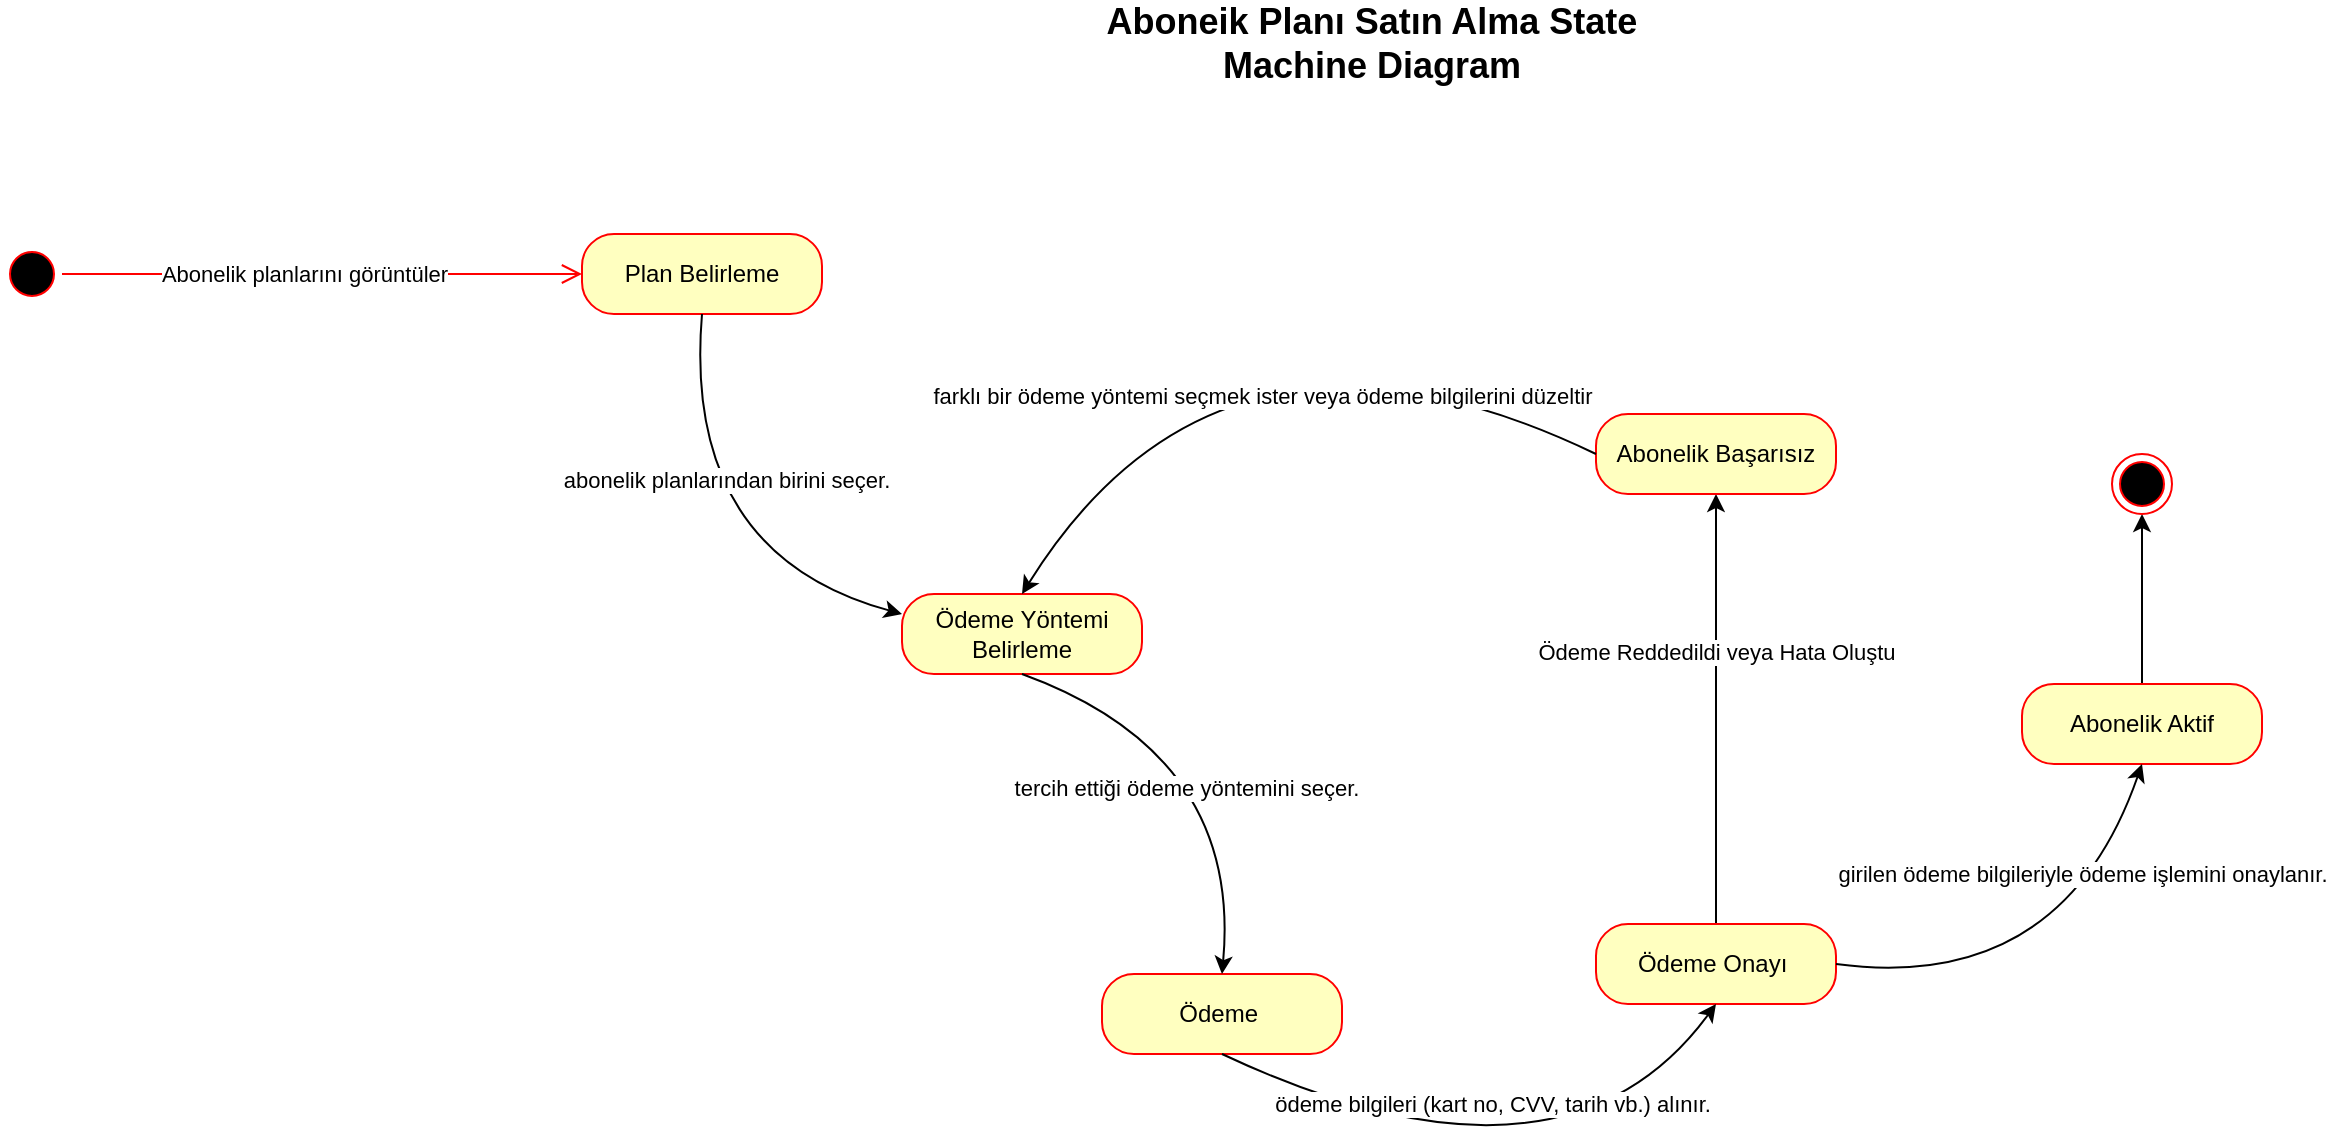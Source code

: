 <mxfile version="26.2.2">
  <diagram name="Sayfa -1" id="_kRlSTGcgVi5rTK9JoXG">
    <mxGraphModel dx="1187" dy="669" grid="1" gridSize="10" guides="1" tooltips="1" connect="1" arrows="1" fold="1" page="1" pageScale="1" pageWidth="827" pageHeight="1169" math="0" shadow="0">
      <root>
        <mxCell id="0" />
        <mxCell id="1" parent="0" />
        <mxCell id="7iA-BACRxzBohfkJGhsl-2" value="Plan Belirleme" style="rounded=1;whiteSpace=wrap;html=1;arcSize=40;fontColor=#000000;fillColor=#ffffc0;strokeColor=#ff0000;" parent="1" vertex="1">
          <mxGeometry x="320" y="340" width="120" height="40" as="geometry" />
        </mxCell>
        <mxCell id="7iA-BACRxzBohfkJGhsl-4" value="" style="ellipse;html=1;shape=startState;fillColor=#000000;strokeColor=#ff0000;" parent="1" vertex="1">
          <mxGeometry x="30" y="345" width="30" height="30" as="geometry" />
        </mxCell>
        <mxCell id="7iA-BACRxzBohfkJGhsl-5" value="" style="edgeStyle=orthogonalEdgeStyle;html=1;verticalAlign=bottom;endArrow=open;endSize=8;strokeColor=#ff0000;rounded=0;entryX=0;entryY=0.5;entryDx=0;entryDy=0;" parent="1" source="7iA-BACRxzBohfkJGhsl-4" target="7iA-BACRxzBohfkJGhsl-2" edge="1">
          <mxGeometry relative="1" as="geometry">
            <mxPoint x="155" y="410" as="targetPoint" />
          </mxGeometry>
        </mxCell>
        <mxCell id="7iA-BACRxzBohfkJGhsl-6" value="Abonelik planlarını görüntüler" style="edgeLabel;html=1;align=center;verticalAlign=middle;resizable=0;points=[];" parent="7iA-BACRxzBohfkJGhsl-5" vertex="1" connectable="0">
          <mxGeometry x="-0.544" y="2" relative="1" as="geometry">
            <mxPoint x="61" y="2" as="offset" />
          </mxGeometry>
        </mxCell>
        <mxCell id="7iA-BACRxzBohfkJGhsl-7" value="Ödeme Yöntemi Belirleme" style="rounded=1;whiteSpace=wrap;html=1;arcSize=40;fontColor=#000000;fillColor=#ffffc0;strokeColor=#ff0000;" parent="1" vertex="1">
          <mxGeometry x="480" y="520" width="120" height="40" as="geometry" />
        </mxCell>
        <mxCell id="7iA-BACRxzBohfkJGhsl-9" value="Ödeme&amp;nbsp;" style="rounded=1;whiteSpace=wrap;html=1;arcSize=40;fontColor=#000000;fillColor=#ffffc0;strokeColor=#ff0000;" parent="1" vertex="1">
          <mxGeometry x="580" y="710" width="120" height="40" as="geometry" />
        </mxCell>
        <mxCell id="7iA-BACRxzBohfkJGhsl-40" style="edgeStyle=orthogonalEdgeStyle;rounded=0;orthogonalLoop=1;jettySize=auto;html=1;entryX=0.5;entryY=1;entryDx=0;entryDy=0;" parent="1" source="7iA-BACRxzBohfkJGhsl-11" target="7iA-BACRxzBohfkJGhsl-14" edge="1">
          <mxGeometry relative="1" as="geometry" />
        </mxCell>
        <mxCell id="7iA-BACRxzBohfkJGhsl-41" value="&lt;div&gt;Ödeme Reddedildi veya Hata Oluştu&lt;/div&gt;" style="edgeLabel;html=1;align=center;verticalAlign=middle;resizable=0;points=[];" parent="7iA-BACRxzBohfkJGhsl-40" vertex="1" connectable="0">
          <mxGeometry x="0.272" relative="1" as="geometry">
            <mxPoint as="offset" />
          </mxGeometry>
        </mxCell>
        <mxCell id="7iA-BACRxzBohfkJGhsl-11" value="Ödeme Onayı&amp;nbsp;" style="rounded=1;whiteSpace=wrap;html=1;arcSize=40;fontColor=#000000;fillColor=#ffffc0;strokeColor=#ff0000;" parent="1" vertex="1">
          <mxGeometry x="827" y="685" width="120" height="40" as="geometry" />
        </mxCell>
        <mxCell id="7iA-BACRxzBohfkJGhsl-35" style="edgeStyle=orthogonalEdgeStyle;rounded=0;orthogonalLoop=1;jettySize=auto;html=1;" parent="1" source="7iA-BACRxzBohfkJGhsl-13" edge="1">
          <mxGeometry relative="1" as="geometry">
            <mxPoint x="1100" y="480" as="targetPoint" />
          </mxGeometry>
        </mxCell>
        <mxCell id="7iA-BACRxzBohfkJGhsl-13" value="Abonelik Aktif" style="rounded=1;whiteSpace=wrap;html=1;arcSize=40;fontColor=#000000;fillColor=#ffffc0;strokeColor=#ff0000;" parent="1" vertex="1">
          <mxGeometry x="1040" y="565" width="120" height="40" as="geometry" />
        </mxCell>
        <mxCell id="7iA-BACRxzBohfkJGhsl-14" value="Abonelik Başarısız" style="rounded=1;whiteSpace=wrap;html=1;arcSize=40;fontColor=#000000;fillColor=#ffffc0;strokeColor=#ff0000;" parent="1" vertex="1">
          <mxGeometry x="827" y="430" width="120" height="40" as="geometry" />
        </mxCell>
        <mxCell id="7iA-BACRxzBohfkJGhsl-18" value="" style="ellipse;html=1;shape=endState;fillColor=#000000;strokeColor=#ff0000;" parent="1" vertex="1">
          <mxGeometry x="1085" y="450" width="30" height="30" as="geometry" />
        </mxCell>
        <mxCell id="7iA-BACRxzBohfkJGhsl-23" value="" style="curved=1;endArrow=classic;html=1;rounded=0;exitX=0.5;exitY=1;exitDx=0;exitDy=0;entryX=0;entryY=0.25;entryDx=0;entryDy=0;" parent="1" source="7iA-BACRxzBohfkJGhsl-2" target="7iA-BACRxzBohfkJGhsl-7" edge="1">
          <mxGeometry width="50" height="50" relative="1" as="geometry">
            <mxPoint x="455" y="430" as="sourcePoint" />
            <mxPoint x="505" y="380" as="targetPoint" />
            <Array as="points">
              <mxPoint x="370" y="500" />
            </Array>
          </mxGeometry>
        </mxCell>
        <mxCell id="7iA-BACRxzBohfkJGhsl-24" value="abonelik planlarından birini seçer." style="edgeLabel;html=1;align=center;verticalAlign=middle;resizable=0;points=[];" parent="7iA-BACRxzBohfkJGhsl-23" vertex="1" connectable="0">
          <mxGeometry x="-0.305" y="19" relative="1" as="geometry">
            <mxPoint as="offset" />
          </mxGeometry>
        </mxCell>
        <mxCell id="7iA-BACRxzBohfkJGhsl-25" value="" style="curved=1;endArrow=classic;html=1;rounded=0;exitX=0.5;exitY=1;exitDx=0;exitDy=0;entryX=0;entryY=0.25;entryDx=0;entryDy=0;" parent="1" edge="1">
          <mxGeometry width="50" height="50" relative="1" as="geometry">
            <mxPoint x="540" y="560" as="sourcePoint" />
            <mxPoint x="640" y="710" as="targetPoint" />
            <Array as="points">
              <mxPoint x="650" y="600" />
            </Array>
          </mxGeometry>
        </mxCell>
        <mxCell id="7iA-BACRxzBohfkJGhsl-27" value="tercih ettiği ödeme yöntemini seçer." style="edgeLabel;html=1;align=center;verticalAlign=middle;resizable=0;points=[];" parent="7iA-BACRxzBohfkJGhsl-25" vertex="1" connectable="0">
          <mxGeometry x="-0.151" y="-25" relative="1" as="geometry">
            <mxPoint as="offset" />
          </mxGeometry>
        </mxCell>
        <mxCell id="7iA-BACRxzBohfkJGhsl-28" value="" style="curved=1;endArrow=classic;html=1;rounded=0;exitX=0.5;exitY=1;exitDx=0;exitDy=0;entryX=0.5;entryY=1;entryDx=0;entryDy=0;" parent="1" source="7iA-BACRxzBohfkJGhsl-9" target="7iA-BACRxzBohfkJGhsl-11" edge="1">
          <mxGeometry width="50" height="50" relative="1" as="geometry">
            <mxPoint x="700" y="790" as="sourcePoint" />
            <mxPoint x="800" y="940" as="targetPoint" />
            <Array as="points">
              <mxPoint x="810" y="830" />
            </Array>
          </mxGeometry>
        </mxCell>
        <mxCell id="7iA-BACRxzBohfkJGhsl-30" value="&lt;span style=&quot;color: rgba(0, 0, 0, 0); font-family: monospace; font-size: 0px; text-align: start; background-color: rgb(236, 236, 236);&quot;&gt;%3CmxGraphModel%3E%3Croot%3E%3CmxCell%20id%3D%220%22%2F%3E%3CmxCell%20id%3D%221%22%20parent%3D%220%22%2F%3E%3CmxCell%20id%3D%222%22%20value%3D%22%22%20style%3D%22curved%3D1%3BendArrow%3Dclassic%3Bhtml%3D1%3Brounded%3D0%3BexitX%3D0.5%3BexitY%3D1%3BexitDx%3D0%3BexitDy%3D0%3BentryX%3D0%3BentryY%3D0.25%3BentryDx%3D0%3BentryDy%3D0%3B%22%20edge%3D%221%22%20parent%3D%221%22%3E%3CmxGeometry%20width%3D%2250%22%20height%3D%2250%22%20relative%3D%221%22%20as%3D%22geometry%22%3E%3CmxPoint%20x%3D%22540%22%20y%3D%22560%22%20as%3D%22sourcePoint%22%2F%3E%3CmxPoint%20x%3D%22640%22%20y%3D%22710%22%20as%3D%22targetPoint%22%2F%3E%3CArray%20as%3D%22points%22%3E%3CmxPoint%20x%3D%22650%22%20y%3D%22600%22%2F%3E%3C%2FArray%3E%3C%2FmxGeometry%3E%3C%2FmxCell%3E%3CmxCell%20id%3D%223%22%20value%3D%22tercih%20etti%C4%9Fi%20%C3%B6deme%20y%C3%B6ntemini%20se%C3%A7er.%22%20style%3D%22edgeLabel%3Bhtml%3D1%3Balign%3Dcenter%3BverticalAlign%3Dmiddle%3Bresizable%3D0%3Bpoints%3D%5B%5D%3B%22%20vertex%3D%221%22%20connectable%3D%220%22%20parent%3D%222%22%3E%3CmxGeometry%20x%3D%22-0.151%22%20y%3D%22-25%22%20relative%3D%221%22%20as%3D%22geometry%22%3E%3CmxPoint%20as%3D%22offset%22%2F%3E%3C%2FmxGeometry%3E%3C%2FmxCell%3E%3C%2Froot%3E%3C%2FmxGraphModel%3E&lt;/span&gt;" style="edgeLabel;html=1;align=center;verticalAlign=middle;resizable=0;points=[];" parent="7iA-BACRxzBohfkJGhsl-28" vertex="1" connectable="0">
          <mxGeometry x="-0.156" y="34" relative="1" as="geometry">
            <mxPoint as="offset" />
          </mxGeometry>
        </mxCell>
        <mxCell id="7iA-BACRxzBohfkJGhsl-31" value="ödeme bilgileri (kart no, CVV, tarih vb.) alınır." style="edgeLabel;html=1;align=center;verticalAlign=middle;resizable=0;points=[];" parent="7iA-BACRxzBohfkJGhsl-28" vertex="1" connectable="0">
          <mxGeometry x="-0.17" y="35" relative="1" as="geometry">
            <mxPoint as="offset" />
          </mxGeometry>
        </mxCell>
        <mxCell id="7iA-BACRxzBohfkJGhsl-32" value="" style="curved=1;endArrow=classic;html=1;rounded=0;exitX=1;exitY=0.5;exitDx=0;exitDy=0;entryX=0.5;entryY=1;entryDx=0;entryDy=0;" parent="1" source="7iA-BACRxzBohfkJGhsl-11" target="7iA-BACRxzBohfkJGhsl-13" edge="1">
          <mxGeometry width="50" height="50" relative="1" as="geometry">
            <mxPoint x="1000" y="600" as="sourcePoint" />
            <mxPoint x="1100" y="750" as="targetPoint" />
            <Array as="points">
              <mxPoint x="1060" y="720" />
            </Array>
          </mxGeometry>
        </mxCell>
        <mxCell id="7iA-BACRxzBohfkJGhsl-34" value=" girilen ödeme bilgileriyle ödeme işlemini onaylanır." style="edgeLabel;html=1;align=center;verticalAlign=middle;resizable=0;points=[];" parent="7iA-BACRxzBohfkJGhsl-32" vertex="1" connectable="0">
          <mxGeometry x="-0.261" y="21" relative="1" as="geometry">
            <mxPoint x="34" y="-36" as="offset" />
          </mxGeometry>
        </mxCell>
        <mxCell id="7iA-BACRxzBohfkJGhsl-42" value="" style="curved=1;endArrow=classic;html=1;rounded=0;exitX=0;exitY=0.5;exitDx=0;exitDy=0;entryX=0.5;entryY=0;entryDx=0;entryDy=0;" parent="1" source="7iA-BACRxzBohfkJGhsl-14" target="7iA-BACRxzBohfkJGhsl-7" edge="1">
          <mxGeometry width="50" height="50" relative="1" as="geometry">
            <mxPoint x="780" y="240" as="sourcePoint" />
            <mxPoint x="880" y="390" as="targetPoint" />
            <Array as="points">
              <mxPoint x="640" y="360" />
            </Array>
          </mxGeometry>
        </mxCell>
        <mxCell id="7iA-BACRxzBohfkJGhsl-44" value="&lt;div&gt;farklı bir ödeme yöntemi seçmek ister veya ödeme bilgilerini düzeltir&lt;/div&gt;" style="edgeLabel;html=1;align=center;verticalAlign=middle;resizable=0;points=[];" parent="7iA-BACRxzBohfkJGhsl-42" vertex="1" connectable="0">
          <mxGeometry x="0.389" y="25" relative="1" as="geometry">
            <mxPoint x="34" y="-10" as="offset" />
          </mxGeometry>
        </mxCell>
        <mxCell id="mLnC59BZjzIlLN4wJ-mp-1" value="&lt;b&gt;&lt;font style=&quot;font-size: 18px;&quot;&gt;Aboneik Planı Satın Alma State Machine Diagram&lt;/font&gt;&lt;/b&gt;" style="text;html=1;align=center;verticalAlign=middle;whiteSpace=wrap;rounded=0;" vertex="1" parent="1">
          <mxGeometry x="560" y="230" width="310" height="30" as="geometry" />
        </mxCell>
      </root>
    </mxGraphModel>
  </diagram>
</mxfile>
